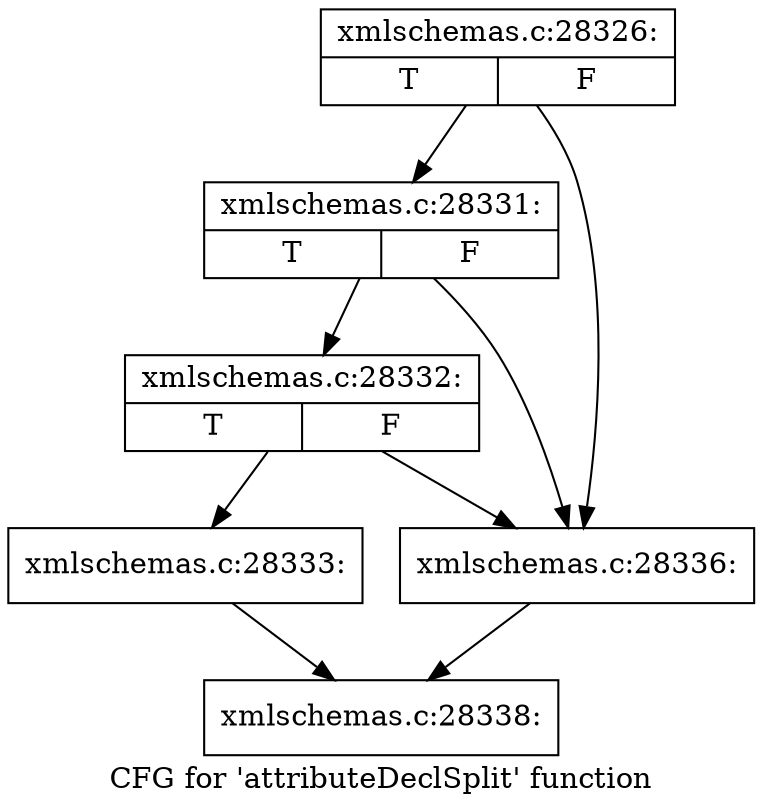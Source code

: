 digraph "CFG for 'attributeDeclSplit' function" {
	label="CFG for 'attributeDeclSplit' function";

	Node0x56baa10 [shape=record,label="{xmlschemas.c:28326:|{<s0>T|<s1>F}}"];
	Node0x56baa10 -> Node0x56bebd0;
	Node0x56baa10 -> Node0x56beb00;
	Node0x56bebd0 [shape=record,label="{xmlschemas.c:28331:|{<s0>T|<s1>F}}"];
	Node0x56bebd0 -> Node0x56beb50;
	Node0x56bebd0 -> Node0x56beb00;
	Node0x56beb50 [shape=record,label="{xmlschemas.c:28332:|{<s0>T|<s1>F}}"];
	Node0x56beb50 -> Node0x56bea60;
	Node0x56beb50 -> Node0x56beb00;
	Node0x56bea60 [shape=record,label="{xmlschemas.c:28333:}"];
	Node0x56bea60 -> Node0x56beab0;
	Node0x56beb00 [shape=record,label="{xmlschemas.c:28336:}"];
	Node0x56beb00 -> Node0x56beab0;
	Node0x56beab0 [shape=record,label="{xmlschemas.c:28338:}"];
}
